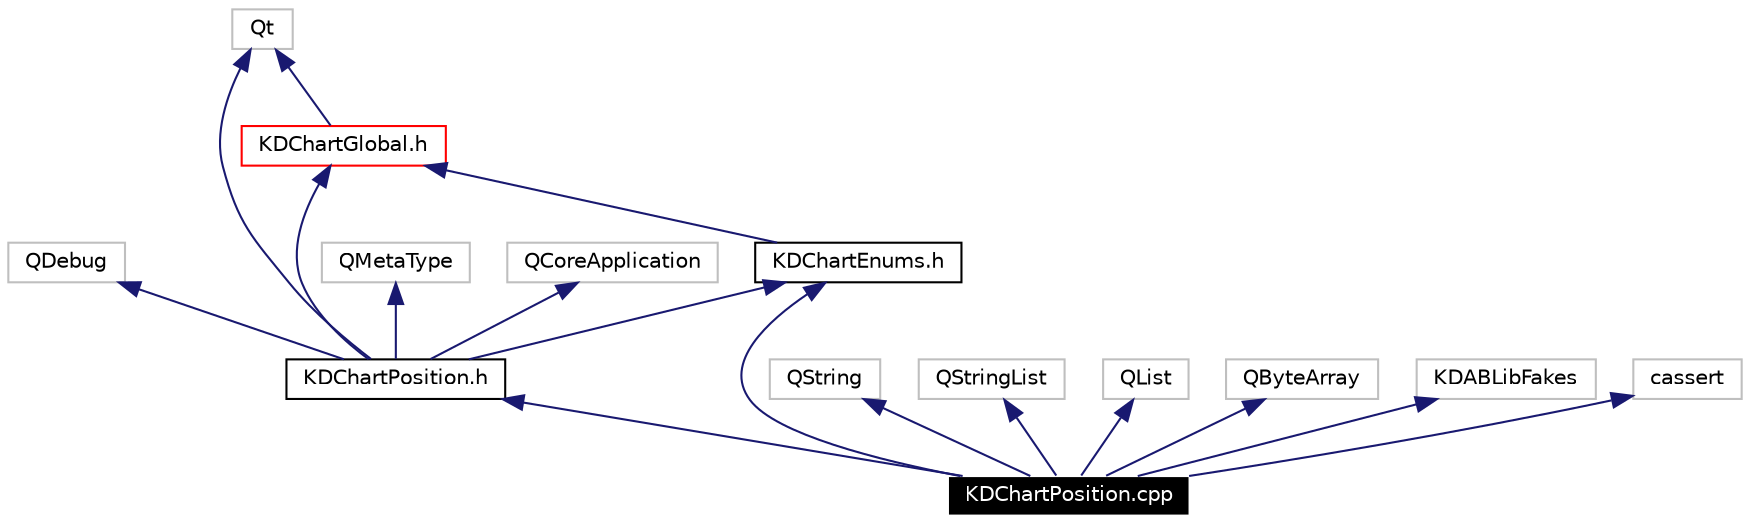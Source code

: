 digraph G
{
  edge [fontname="Helvetica",fontsize=10,labelfontname="Helvetica",labelfontsize=10];
  node [fontname="Helvetica",fontsize=10,shape=record];
  Node2697 [label="KDChartPosition.cpp",height=0.2,width=0.4,color="white", fillcolor="black", style="filled" fontcolor="white"];
  Node2698 -> Node2697 [dir=back,color="midnightblue",fontsize=10,style="solid",fontname="Helvetica"];
  Node2698 [label="KDChartPosition.h",height=0.2,width=0.4,color="black",URL="$_k_d_chart_position_8h.html"];
  Node2699 -> Node2698 [dir=back,color="midnightblue",fontsize=10,style="solid",fontname="Helvetica"];
  Node2699 [label="QDebug",height=0.2,width=0.4,color="grey75"];
  Node2700 -> Node2698 [dir=back,color="midnightblue",fontsize=10,style="solid",fontname="Helvetica"];
  Node2700 [label="Qt",height=0.2,width=0.4,color="grey75"];
  Node2701 -> Node2698 [dir=back,color="midnightblue",fontsize=10,style="solid",fontname="Helvetica"];
  Node2701 [label="QMetaType",height=0.2,width=0.4,color="grey75"];
  Node2702 -> Node2698 [dir=back,color="midnightblue",fontsize=10,style="solid",fontname="Helvetica"];
  Node2702 [label="QCoreApplication",height=0.2,width=0.4,color="grey75"];
  Node2703 -> Node2698 [dir=back,color="midnightblue",fontsize=10,style="solid",fontname="Helvetica"];
  Node2703 [label="KDChartGlobal.h",height=0.2,width=0.4,color="red",URL="$_k_d_chart_global_8h.html"];
  Node2700 -> Node2703 [dir=back,color="midnightblue",fontsize=10,style="solid",fontname="Helvetica"];
  Node2708 -> Node2698 [dir=back,color="midnightblue",fontsize=10,style="solid",fontname="Helvetica"];
  Node2708 [label="KDChartEnums.h",height=0.2,width=0.4,color="black",URL="$_k_d_chart_enums_8h.html"];
  Node2703 -> Node2708 [dir=back,color="midnightblue",fontsize=10,style="solid",fontname="Helvetica"];
  Node2708 -> Node2697 [dir=back,color="midnightblue",fontsize=10,style="solid",fontname="Helvetica"];
  Node2712 -> Node2697 [dir=back,color="midnightblue",fontsize=10,style="solid",fontname="Helvetica"];
  Node2712 [label="QString",height=0.2,width=0.4,color="grey75"];
  Node2713 -> Node2697 [dir=back,color="midnightblue",fontsize=10,style="solid",fontname="Helvetica"];
  Node2713 [label="QStringList",height=0.2,width=0.4,color="grey75"];
  Node2714 -> Node2697 [dir=back,color="midnightblue",fontsize=10,style="solid",fontname="Helvetica"];
  Node2714 [label="QList",height=0.2,width=0.4,color="grey75"];
  Node2715 -> Node2697 [dir=back,color="midnightblue",fontsize=10,style="solid",fontname="Helvetica"];
  Node2715 [label="QByteArray",height=0.2,width=0.4,color="grey75"];
  Node2716 -> Node2697 [dir=back,color="midnightblue",fontsize=10,style="solid",fontname="Helvetica"];
  Node2716 [label="KDABLibFakes",height=0.2,width=0.4,color="grey75"];
  Node2717 -> Node2697 [dir=back,color="midnightblue",fontsize=10,style="solid",fontname="Helvetica"];
  Node2717 [label="cassert",height=0.2,width=0.4,color="grey75"];
}
